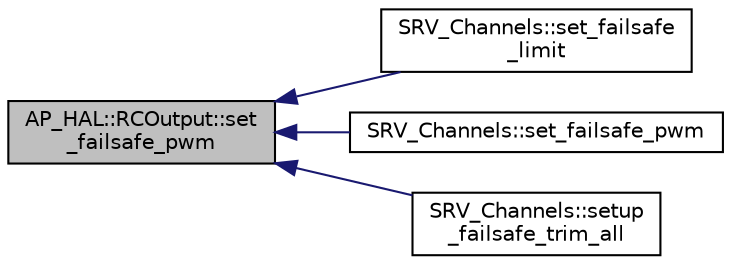 digraph "AP_HAL::RCOutput::set_failsafe_pwm"
{
 // INTERACTIVE_SVG=YES
  edge [fontname="Helvetica",fontsize="10",labelfontname="Helvetica",labelfontsize="10"];
  node [fontname="Helvetica",fontsize="10",shape=record];
  rankdir="LR";
  Node1 [label="AP_HAL::RCOutput::set\l_failsafe_pwm",height=0.2,width=0.4,color="black", fillcolor="grey75", style="filled", fontcolor="black"];
  Node1 -> Node2 [dir="back",color="midnightblue",fontsize="10",style="solid",fontname="Helvetica"];
  Node2 [label="SRV_Channels::set_failsafe\l_limit",height=0.2,width=0.4,color="black", fillcolor="white", style="filled",URL="$classSRV__Channels.html#ae90ac2cb19a55521eb5e0b6b58792e80"];
  Node1 -> Node3 [dir="back",color="midnightblue",fontsize="10",style="solid",fontname="Helvetica"];
  Node3 [label="SRV_Channels::set_failsafe_pwm",height=0.2,width=0.4,color="black", fillcolor="white", style="filled",URL="$classSRV__Channels.html#ad666a1604f6935b69e8683923d56efb8"];
  Node1 -> Node4 [dir="back",color="midnightblue",fontsize="10",style="solid",fontname="Helvetica"];
  Node4 [label="SRV_Channels::setup\l_failsafe_trim_all",height=0.2,width=0.4,color="black", fillcolor="white", style="filled",URL="$classSRV__Channels.html#a308b00033b73131da3a542dfd7a004d6"];
}
